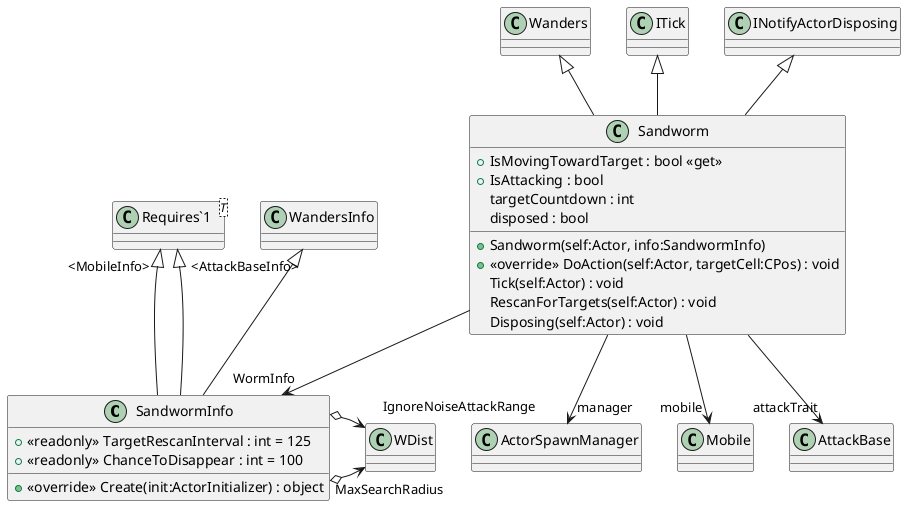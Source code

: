 @startuml
class SandwormInfo {
    + <<readonly>> TargetRescanInterval : int = 125
    + <<readonly>> ChanceToDisappear : int = 100
    + <<override>> Create(init:ActorInitializer) : object
}
class Sandworm {
    + IsMovingTowardTarget : bool <<get>>
    + IsAttacking : bool
    targetCountdown : int
    disposed : bool
    + Sandworm(self:Actor, info:SandwormInfo)
    + <<override>> DoAction(self:Actor, targetCell:CPos) : void
    Tick(self:Actor) : void
    RescanForTargets(self:Actor) : void
    Disposing(self:Actor) : void
}
class "Requires`1"<T> {
}
WandersInfo <|-- SandwormInfo
"Requires`1" "<MobileInfo>" <|-- SandwormInfo
"Requires`1" "<AttackBaseInfo>" <|-- SandwormInfo
SandwormInfo o-> "MaxSearchRadius" WDist
SandwormInfo o-> "IgnoreNoiseAttackRange" WDist
Wanders <|-- Sandworm
ITick <|-- Sandworm
INotifyActorDisposing <|-- Sandworm
Sandworm --> "WormInfo" SandwormInfo
Sandworm --> "manager" ActorSpawnManager
Sandworm --> "mobile" Mobile
Sandworm --> "attackTrait" AttackBase
@enduml
